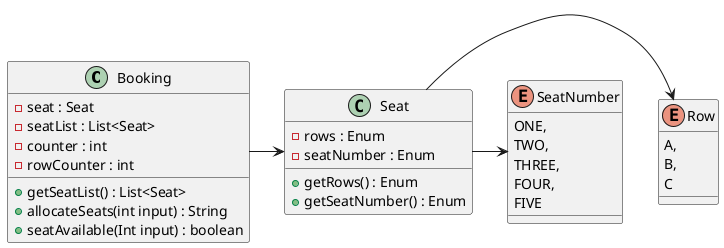 @startuml
class Booking{
    -seat : Seat
    -seatList : List<Seat>
    -counter : int
    -rowCounter : int

    +getSeatList() : List<Seat>
    +allocateSeats(int input) : String
    +seatAvailable(Int input) : boolean
}

Booking -> Seat

class Seat{
    -rows : Enum
    -seatNumber : Enum

    +getRows() : Enum
    +getSeatNumber() : Enum
}

Enum Row{
    A,
    B,
    C
}

Seat -> Row

Enum SeatNumber{
    ONE,
    TWO,
    THREE,
    FOUR,
    FIVE
}

Seat -> SeatNumber

@enduml